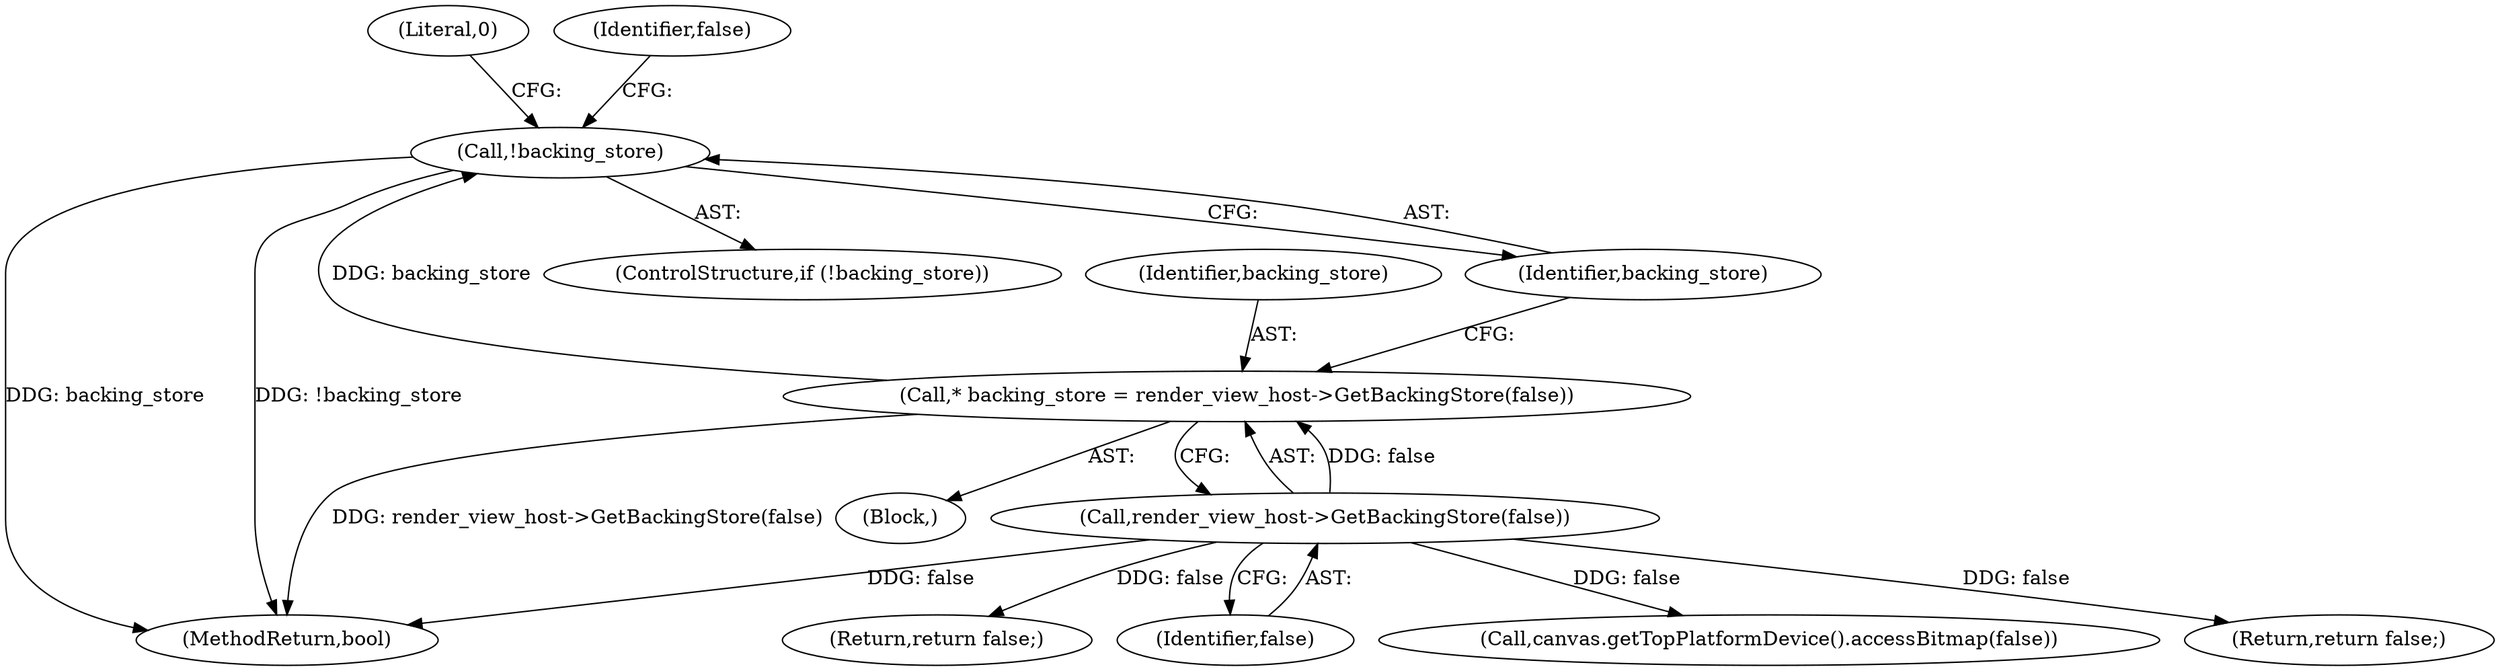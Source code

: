 digraph "0_Chrome_ee8d6fd30b022ac2c87b7a190c954e7bb3c9b21e@pointer" {
"1000131" [label="(Call,!backing_store)"];
"1000126" [label="(Call,* backing_store = render_view_host->GetBackingStore(false))"];
"1000128" [label="(Call,render_view_host->GetBackingStore(false))"];
"1000151" [label="(Call,canvas.getTopPlatformDevice().accessBitmap(false))"];
"1000126" [label="(Call,* backing_store = render_view_host->GetBackingStore(false))"];
"1000133" [label="(Return,return false;)"];
"1000131" [label="(Call,!backing_store)"];
"1000141" [label="(Literal,0)"];
"1000134" [label="(Identifier,false)"];
"1000158" [label="(MethodReturn,bool)"];
"1000127" [label="(Identifier,backing_store)"];
"1000129" [label="(Identifier,false)"];
"1000130" [label="(ControlStructure,if (!backing_store))"];
"1000103" [label="(Block,)"];
"1000146" [label="(Return,return false;)"];
"1000128" [label="(Call,render_view_host->GetBackingStore(false))"];
"1000132" [label="(Identifier,backing_store)"];
"1000131" -> "1000130"  [label="AST: "];
"1000131" -> "1000132"  [label="CFG: "];
"1000132" -> "1000131"  [label="AST: "];
"1000134" -> "1000131"  [label="CFG: "];
"1000141" -> "1000131"  [label="CFG: "];
"1000131" -> "1000158"  [label="DDG: !backing_store"];
"1000131" -> "1000158"  [label="DDG: backing_store"];
"1000126" -> "1000131"  [label="DDG: backing_store"];
"1000126" -> "1000103"  [label="AST: "];
"1000126" -> "1000128"  [label="CFG: "];
"1000127" -> "1000126"  [label="AST: "];
"1000128" -> "1000126"  [label="AST: "];
"1000132" -> "1000126"  [label="CFG: "];
"1000126" -> "1000158"  [label="DDG: render_view_host->GetBackingStore(false)"];
"1000128" -> "1000126"  [label="DDG: false"];
"1000128" -> "1000129"  [label="CFG: "];
"1000129" -> "1000128"  [label="AST: "];
"1000128" -> "1000158"  [label="DDG: false"];
"1000128" -> "1000133"  [label="DDG: false"];
"1000128" -> "1000146"  [label="DDG: false"];
"1000128" -> "1000151"  [label="DDG: false"];
}
